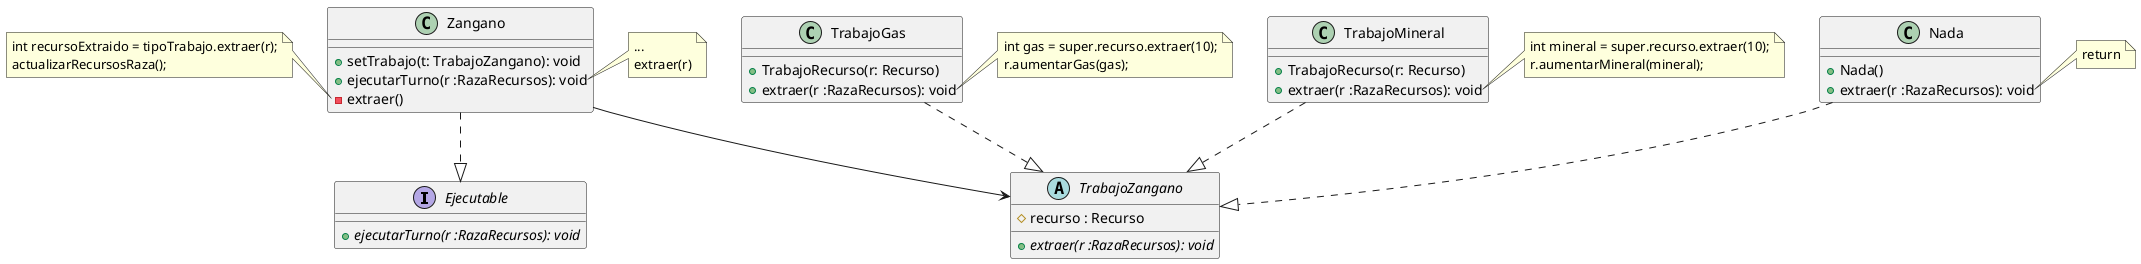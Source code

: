 @startuml
interface Ejecutable {
   + {abstract} ejecutarTurno(r :RazaRecursos): void
}

class Zangano {
   + setTrabajo(t: TrabajoZangano): void
   + ejecutarTurno(r :RazaRecursos): void
   - extraer()
}
note left of Zangano::extraer
  int recursoExtraido = tipoTrabajo.extraer(r);
  actualizarRecursosRaza();
end note
note right of Zangano::ejecutarTurno
  ...
  extraer(r)
end note



abstract class TrabajoZangano {
   # recurso : Recurso
   + {abstract} extraer(r :RazaRecursos): void
}

class TrabajoGas{
   + TrabajoRecurso(r: Recurso)
   + extraer(r :RazaRecursos): void
}
note right of TrabajoGas::extraer
  int gas = super.recurso.extraer(10);
  r.aumentarGas(gas);
end note

class TrabajoMineral{
   + TrabajoRecurso(r: Recurso)
   + extraer(r :RazaRecursos): void
}
note right of TrabajoMineral::extraer
  int mineral = super.recurso.extraer(10);
  r.aumentarMineral(mineral);
end note


class Nada{
   + Nada()
   + extraer(r :RazaRecursos): void
}
note right of Nada::extraer
  return
end note


Zangano ..|> Ejecutable
Zangano --> TrabajoZangano

TrabajoGas..|> TrabajoZangano
TrabajoMineral..|> TrabajoZangano
Nada ..|> TrabajoZangano
@enduml